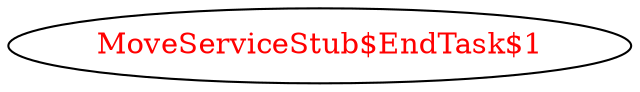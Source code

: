 digraph dependencyGraph {
 concentrate=true;
 ranksep="2.0";
 rankdir="LR"; 
 splines="ortho";
"MoveServiceStub$EndTask$1" [fontcolor="red"];
}